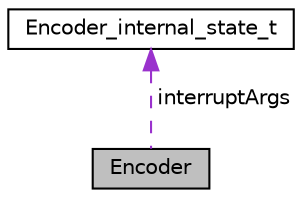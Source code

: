 digraph "Encoder"
{
 // LATEX_PDF_SIZE
  edge [fontname="Helvetica",fontsize="10",labelfontname="Helvetica",labelfontsize="10"];
  node [fontname="Helvetica",fontsize="10",shape=record];
  Node1 [label="Encoder",height=0.2,width=0.4,color="black", fillcolor="grey75", style="filled", fontcolor="black",tooltip=" "];
  Node2 -> Node1 [dir="back",color="darkorchid3",fontsize="10",style="dashed",label=" interruptArgs" ,fontname="Helvetica"];
  Node2 [label="Encoder_internal_state_t",height=0.2,width=0.4,color="black", fillcolor="white", style="filled",URL="$struct_encoder__internal__state__t.html",tooltip=" "];
}
